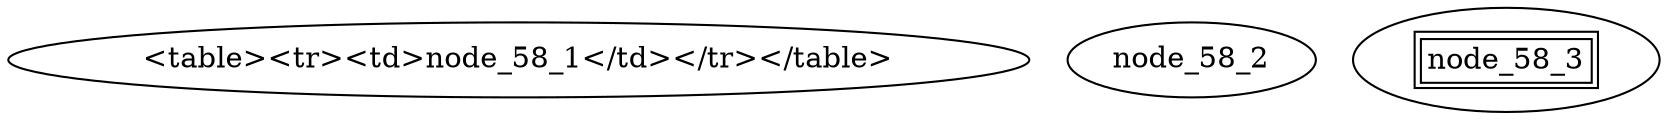digraph graph_58
{
	<<table><tr><td>node_58_1</td></tr></table>>

	<<table><tr><td>node_58_2</td></tr></table>> [label = "node_58_2"]

	node_58_3 [label = <<table><tr><td>node_58_3</td></tr></table>>]
}
